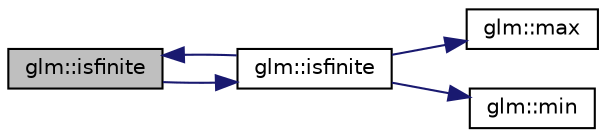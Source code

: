 digraph "glm::isfinite"
{
 // LATEX_PDF_SIZE
  edge [fontname="Helvetica",fontsize="10",labelfontname="Helvetica",labelfontsize="10"];
  node [fontname="Helvetica",fontsize="10",shape=record];
  rankdir="LR";
  Node1 [label="glm::isfinite",height=0.2,width=0.4,color="black", fillcolor="grey75", style="filled", fontcolor="black",tooltip="Test whether or not a scalar or each vector component is a finite value. (From GLM_GTX_compatibility)"];
  Node1 -> Node2 [color="midnightblue",fontsize="10",style="solid",fontname="Helvetica"];
  Node2 [label="glm::isfinite",height=0.2,width=0.4,color="black", fillcolor="white", style="filled",URL="$group__gtx__compatibility.html#gaf4b04dcd3526996d68c1bfe17bfc8657",tooltip="Test whether or not a scalar or each vector component is a finite value. (From GLM_GTX_compatibility)"];
  Node2 -> Node1 [color="midnightblue",fontsize="10",style="solid",fontname="Helvetica"];
  Node2 -> Node3 [color="midnightblue",fontsize="10",style="solid",fontname="Helvetica"];
  Node3 [label="glm::max",height=0.2,width=0.4,color="black", fillcolor="white", style="filled",URL="$group__core__func__common.html#ga98caa7f95a94c86a86ebce893a45326c",tooltip=" "];
  Node2 -> Node4 [color="midnightblue",fontsize="10",style="solid",fontname="Helvetica"];
  Node4 [label="glm::min",height=0.2,width=0.4,color="black", fillcolor="white", style="filled",URL="$group__core__func__common.html#ga2c2bde1cec025b7ddff83c74a1113719",tooltip=" "];
}
